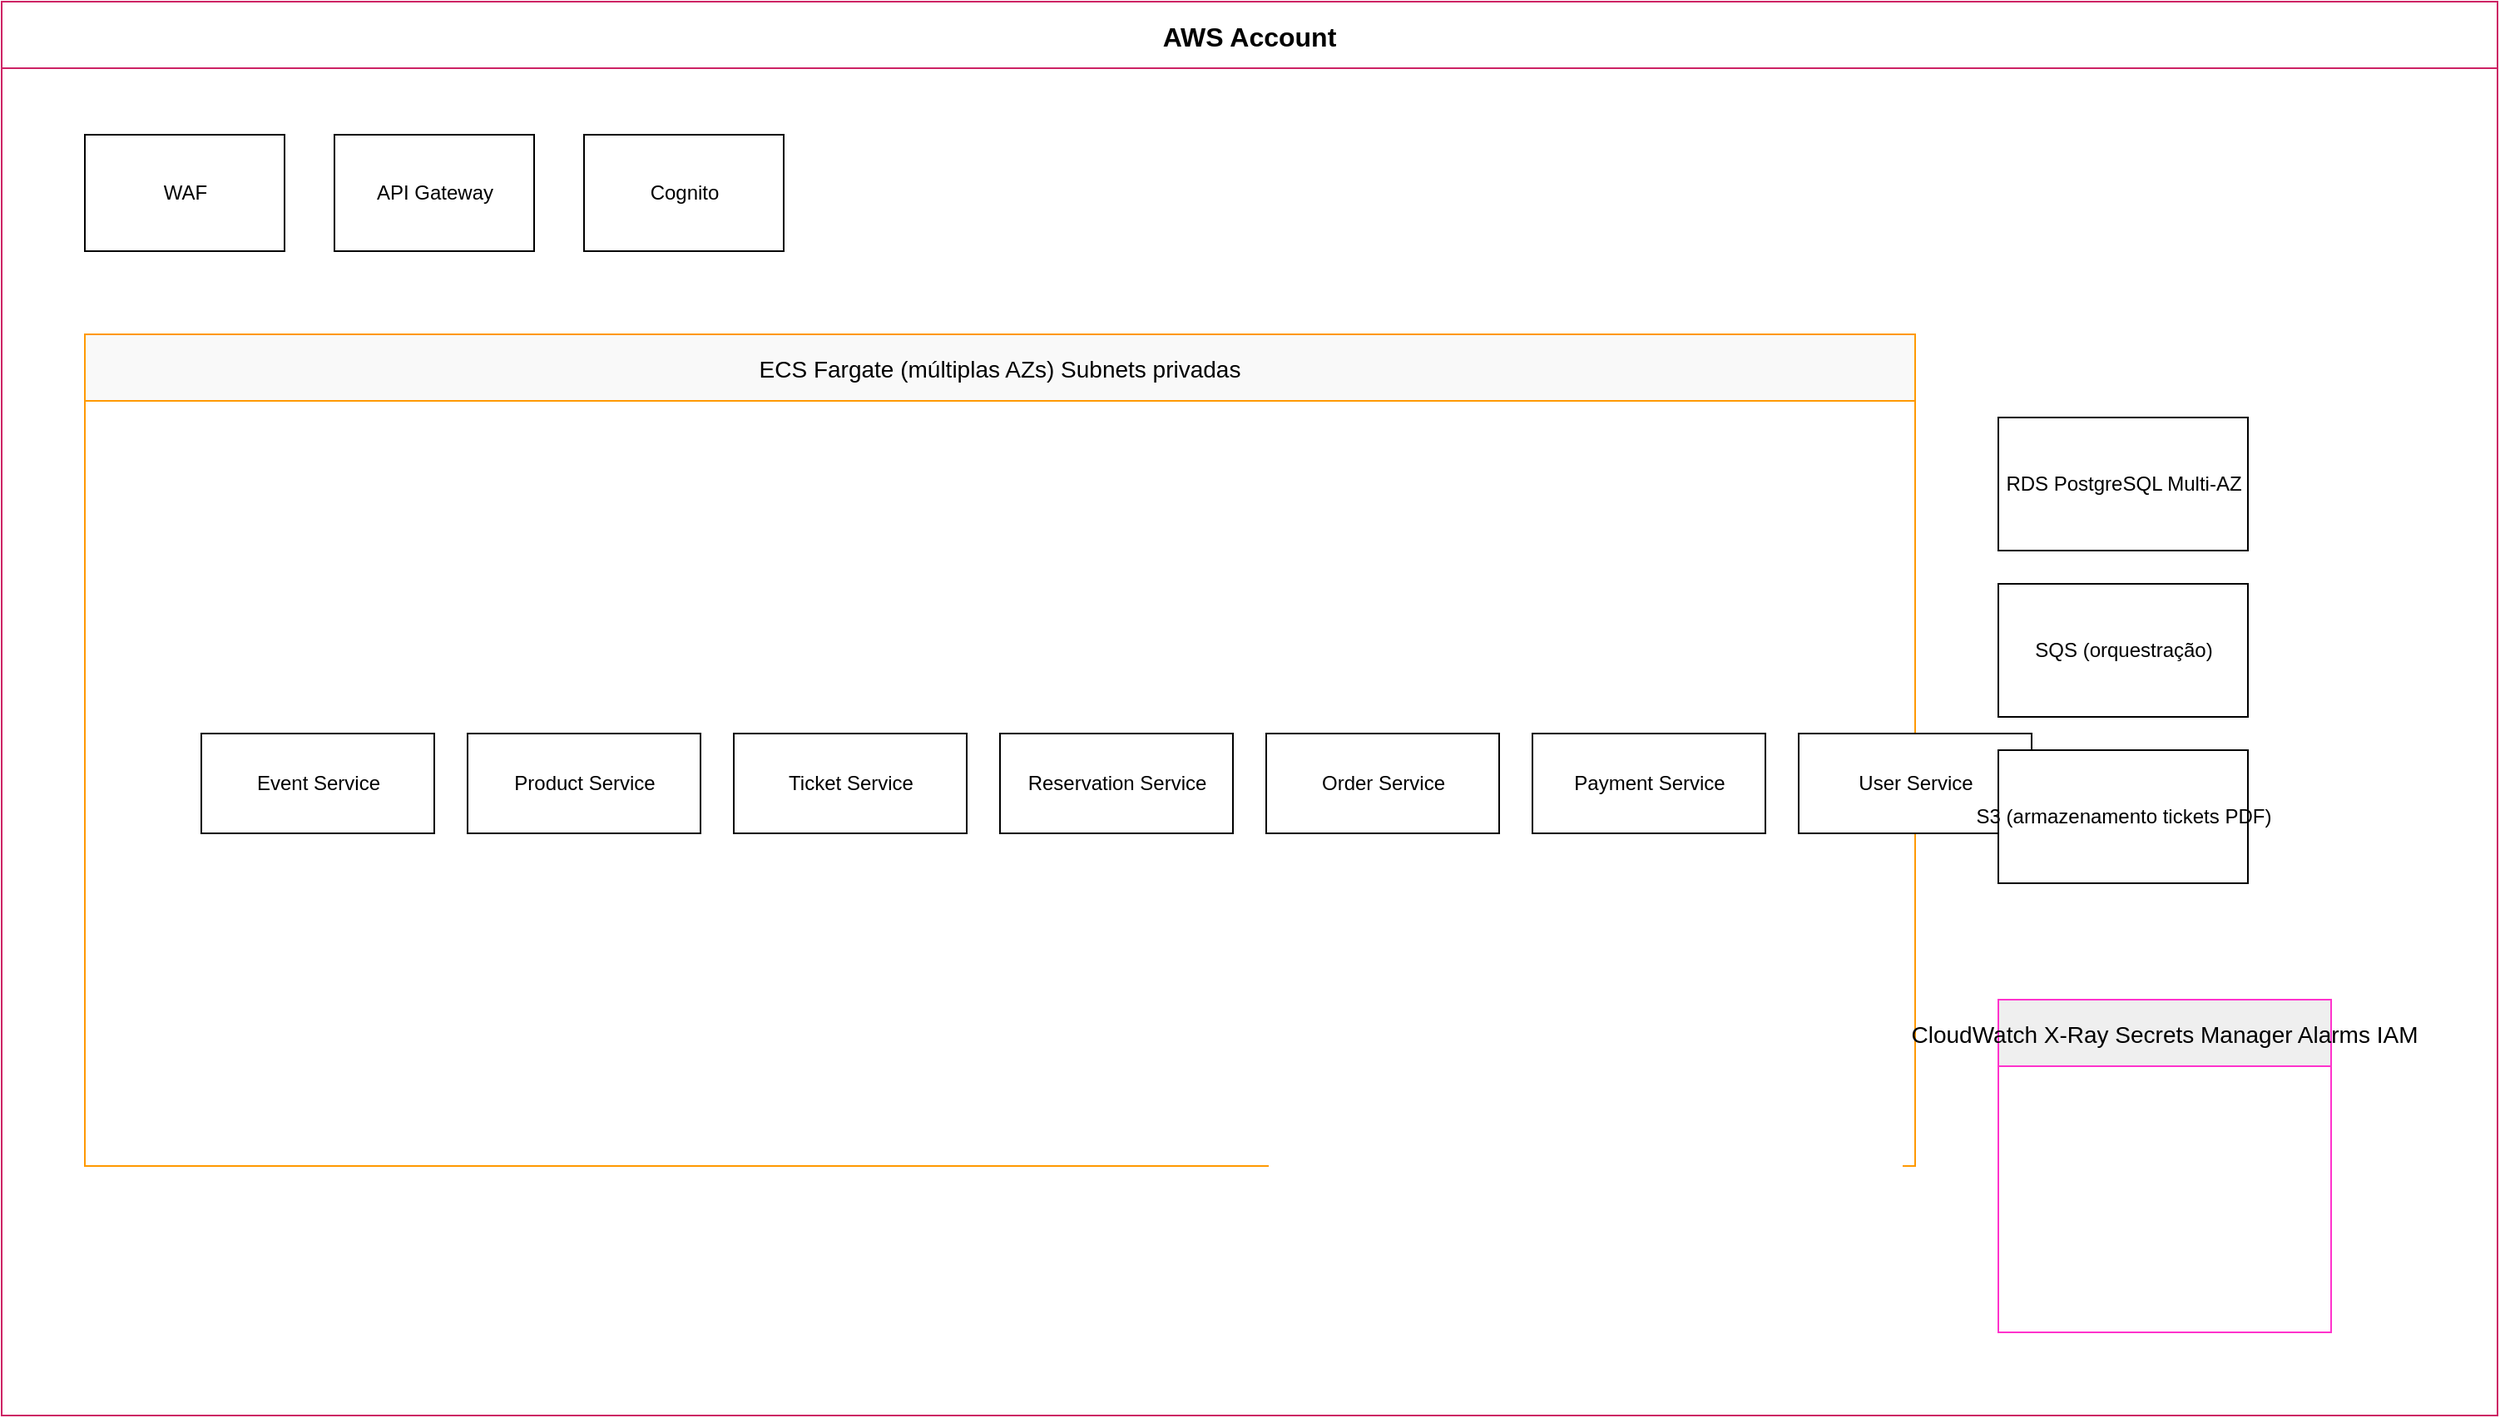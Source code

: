 
<mxfile version="27.1.6">
  <diagram name="Página-1">
    <mxGraphModel dx="2072" dy="381" grid="1" gridSize="10" page="1" pageScale="1" pageWidth="1600" pageHeight="900">
      <root>
        <mxCell id="0" />
        <mxCell id="1" parent="0" />

        <!-- AWS Account Box -->
        <mxCell id="account" value="AWS Account" style="shape=swimlane;fillColor=#FFFFFF;strokeColor=#CD2264;fontSize=16;fontStyle=1;" vertex="1" parent="1">
          <mxGeometry x="20" y="20" width="1500" height="850" as="geometry"/>
        </mxCell>

        <!-- WAF -->
        <mxCell id="waf" value="WAF" style="shape=mxgraph.aws4.security_identity_compliance.waf;html=1;" vertex="1" parent="account">
          <mxGeometry x="50" y="80" width="120" height="70" as="geometry"/>
        </mxCell>

        <!-- API Gateway -->
        <mxCell id="apigateway" value="API Gateway" style="shape=mxgraph.aws4.networking_content_delivery.api_gateway;html=1;" vertex="1" parent="account">
          <mxGeometry x="200" y="80" width="120" height="70" as="geometry"/>
        </mxCell>

        <!-- Cognito -->
        <mxCell id="cognito" value="Cognito" style="shape=mxgraph.aws4.security_identity_compliance.cognito;html=1;" vertex="1" parent="account">
          <mxGeometry x="350" y="80" width="120" height="70" as="geometry"/>
        </mxCell>

        <!-- ECS Fargate -->
        <mxCell id="ecs" value="ECS Fargate
(múltiplas AZs)
Subnets privadas" style="shape=swimlane;fillColor=#F9F9F9;strokeColor=#FF9900;fontSize=14;" vertex="1" parent="account">
          <mxGeometry x="50" y="200" width="1100" height="500" as="geometry"/>
        </mxCell>

        
    <mxCell id="event-service" value="Event Service" style="shape=mxgraph.aws4.compute.ecs;html=1;" vertex="1" parent="ecs">
      <mxGeometry x="70" y="240" width="140" height="60" as="geometry"/>
    </mxCell>
    
    <mxCell id="product-service" value="Product Service" style="shape=mxgraph.aws4.compute.ecs;html=1;" vertex="1" parent="ecs">
      <mxGeometry x="230" y="240" width="140" height="60" as="geometry"/>
    </mxCell>
    
    <mxCell id="ticket-service" value="Ticket Service" style="shape=mxgraph.aws4.compute.ecs;html=1;" vertex="1" parent="ecs">
      <mxGeometry x="390" y="240" width="140" height="60" as="geometry"/>
    </mxCell>
    
    <mxCell id="reservation-service" value="Reservation Service" style="shape=mxgraph.aws4.compute.ecs;html=1;" vertex="1" parent="ecs">
      <mxGeometry x="550" y="240" width="140" height="60" as="geometry"/>
    </mxCell>
    
    <mxCell id="order-service" value="Order Service" style="shape=mxgraph.aws4.compute.ecs;html=1;" vertex="1" parent="ecs">
      <mxGeometry x="710" y="240" width="140" height="60" as="geometry"/>
    </mxCell>
    
    <mxCell id="payment-service" value="Payment Service" style="shape=mxgraph.aws4.compute.ecs;html=1;" vertex="1" parent="ecs">
      <mxGeometry x="870" y="240" width="140" height="60" as="geometry"/>
    </mxCell>
    
    <mxCell id="user-service" value="User Service" style="shape=mxgraph.aws4.compute.ecs;html=1;" vertex="1" parent="ecs">
      <mxGeometry x="1030" y="240" width="140" height="60" as="geometry"/>
    </mxCell>
    

        <!-- RDS PostgreSQL -->
        <mxCell id="rds" value="RDS PostgreSQL
Multi-AZ" style="shape=mxgraph.aws4.database.rds;html=1;" vertex="1" parent="account">
          <mxGeometry x="1200" y="250" width="150" height="80" as="geometry"/>
        </mxCell>

        <!-- SQS -->
        <mxCell id="sqs" value="SQS
(orquestração)" style="shape=mxgraph.aws4.application_integration.sqs;html=1;" vertex="1" parent="account">
          <mxGeometry x="1200" y="350" width="150" height="80" as="geometry"/>
        </mxCell>

        <!-- S3 -->
        <mxCell id="s3" value="S3
(armazenamento tickets PDF)" style="shape=mxgraph.aws4.storage.s3;html=1;" vertex="1" parent="account">
          <mxGeometry x="1200" y="450" width="150" height="80" as="geometry"/>
        </mxCell>

        <!-- Observability -->
        <mxCell id="observability" value="CloudWatch
X-Ray
Secrets Manager
Alarms
IAM" style="shape=swimlane;fillColor=#EFEFEF;strokeColor=#FF33CC;fontSize=14;" vertex="1" parent="account">
          <mxGeometry x="1200" y="600" width="200" height="200" as="geometry"/>
        </mxCell>

      </root>
    </mxGraphModel>
  </diagram>
</mxfile>
